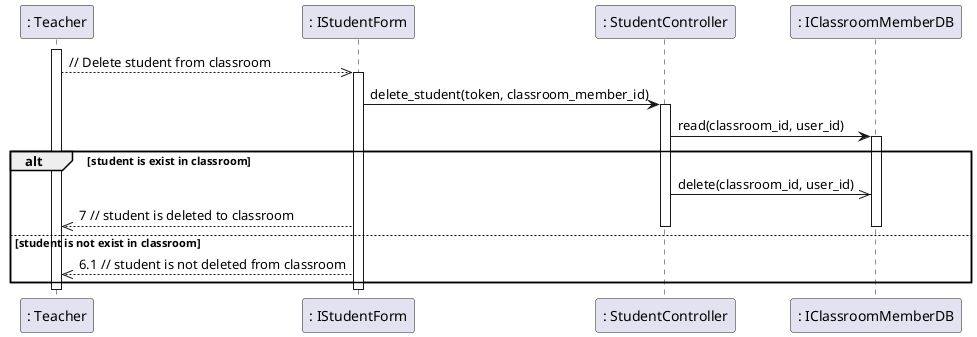 @startuml deleteStudent

activate ": Teacher"
": Teacher" -->> ": IStudentForm": // Delete student from classroom
activate ": IStudentForm"
": IStudentForm" -> ": StudentController": delete_student(token, classroom_member_id)
activate ": StudentController"
": StudentController" -> ": IClassroomMemberDB": read(classroom_id, user_id)
activate ": IClassroomMemberDB"
alt student is exist in classroom
    ": StudentController" ->> ": IClassroomMemberDB": delete(classroom_id, user_id)
    ": IStudentForm" -->> ": Teacher": 7 // student is deleted to classroom

else student is not exist in classroom
    deactivate ": IClassroomMemberDB"
    deactivate ": StudentController"
    ": IStudentForm" -->> ": Teacher": 6.1 // student is not deleted from classroom
end

deactivate ": IStudentForm"
deactivate ": Teacher"

@enduml